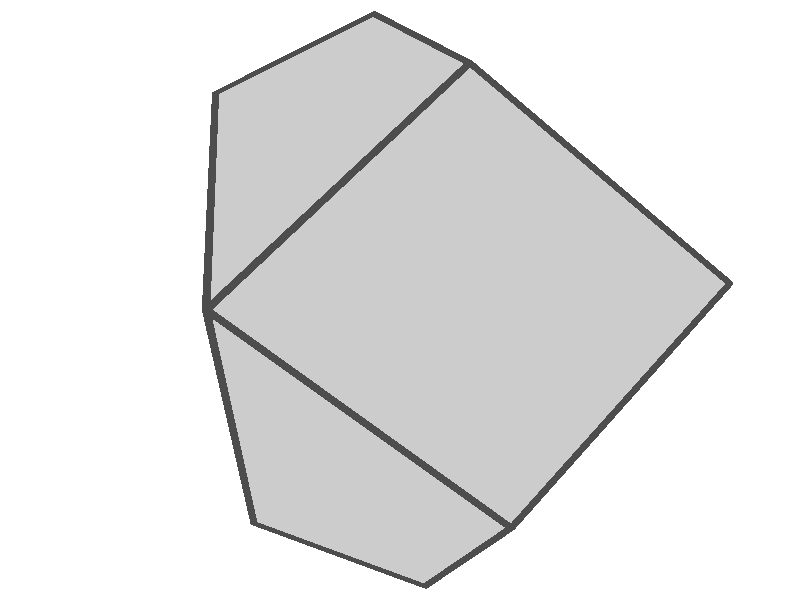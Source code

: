 //Picture   ***  Use flashiness=1 !!! ***
//
//   +w1024 +h1024 +a0.3 +am2
//   +w512 +h512 +a0.3 +am2
//
//Movie   ***  Use flashiness=0.25 !!! ***
//
//   +kc +kff120 +w256 +h256 +a0.3 +am2
//   +kc +kff60 +w256 +h256 +a0.3 +am2
//"Fast" preview
//   +w128 +h128
#declare notwireframe=1;
#declare withreflection=0;
#declare flashiness=0.25; //Still pictures use 1, animated should probably be about 0.25.

#macro This_shape_will_be_drawn()
   //PLATONIC SOLIDS ***********
  //tetrahedron() #declare rotation=seed(1889/*1894*/);
  //hexahedron() #declare rotation=seed(7122);
  //octahedron() #declare rotation=seed(4193);
  //dodecahedron() #declare rotation=seed(4412);
  //icosahedron() #declare rotation=seed(7719);


  //weirdahedron() #declare rotation=seed(7412);


   //ARCHIMEDIAN SOLIDS ***********
  //cuboctahedron() #declare rotation=seed(1941);
  //icosidodecahedron() #declare rotation=seed(2241);

  //truncatedtetrahedron(0) #declare rotation=seed(8717);
    //truncatedhexahedron(0) #declare rotation=seed(1345);
  //truncatedoctahedron() #declare rotation=seed(7235);
  //truncateddodecahedron(0) #declare rotation=seed(9374);
  //truncatedicosahedron() #declare rotation=seed(1666);

  //rhombicuboctahedron() #declare rotation=seed(6124);
  //truncatedcuboctahedron() #declare rotation=seed(1156);
  //rhombicosidodecahedron() #declare rotation=seed(8266);
  //truncatedicosidodecahedron() #declare rotation=seed(1422);

  //snubhexahedron(-1) #declare rotation=seed(7152);
  //snubhexahedron(1) #declare rotation=seed(1477);
  //snubdodecahedron(-1) #declare rotation=seed(5111);
  //snubdodecahedron(1) #declare rotation=seed(8154);


   //CATALAN SOLIDS ***********
  //rhombicdodecahedron() #declare rotation=seed(7154);
  //rhombictriacontahedron() #declare rotation=seed(1237);

  //triakistetrahedron() #declare rotation=seed(7735);
  //triakisoctahedron() #declare rotation=seed(5354);
  //tetrakishexahedron() #declare rotation=seed(1788);
  //triakisicosahedron() #declare rotation=seed(1044);
  //pentakisdodecahedron() #declare rotation=seed(6100);

  //deltoidalicositetrahedron() #declare rotation=seed(5643);
  //disdyakisdodecahedron() #declare rotation=seed(1440);
  //deltoidalhexecontahedron() #declare rotation=seed(1026);
  //disdyakistriacontahedron() #declare rotation=seed(1556);

  //pentagonalicositetrahedron(-1) #declare rotation=seed(7771);
  //pentagonalicositetrahedron(1) #declare rotation=seed(3470);
  //pentagonalhexecontahedron(-1) #declare rotation=seed(1046);
  //pentagonalhexecontahedron(1) #declare rotation=seed(1096);

   //PRISMS, ANTIPRISMS, ETC... ***********
  //rprism(5) #declare rotation=seed(6620);
  //antiprism(5) #declare rotation=seed(6620);
  //bipyramid(5) #declare rotation=seed(6620);
  //trapezohedron(17) #declare rotation=seed(6620);

    // JOHNSON SOLIDS  (AGK)
    //square_pyramid() #declare rotation=seed(84); //  J1
    //pentagonal_pyramid() #declare rotation=seed(11); //  J2
    //triangular_cupola() #declare rotation=seed(11);  //  J3
    //square_cupola() #declare rotation=seed(19);  //  J4
    //pentagonal_cupola() #declare rotation=seed(19);  //  J5
    //pentagonal_rotunda() #declare rotation=seed(4);  //  J6
    //elongated_pyramid(3) #declare rotation=seed(444);// J7
    //elongated_pyramid(4) #declare rotation=seed(444);// J8
    //elongated_pyramid(5) #declare rotation=seed(444);// J9
    //gyroelongated_square_pyramid() #declare rotation=seed(6621); //  J10
    //gyroelongated_pentagonal_pyramid() #declare rotation=seed(6621); //  J11
    //dipyramid(3) #declare rotation=seed(654);// J12
    //dipyramid(5) #declare rotation=seed(654);// J13
    //elongated_dipyramid(3) #declare rotation=seed(654);// J14
    //elongated_dipyramid(4) #declare rotation=seed(654);// J15
    //elongated_dipyramid(5) #declare rotation=seed(654);// J16
    //gyroelongated_square_dipyramid() #declare rotation=seed(6621);   //  J17
    //elongated_triangular_cupola() #declare rotation=seed(112358);    //J18
    //elongated_square_cupola() #declare rotation=seed(333);   //  J19
    //elongated_pentagonal_cupola()  #declare rotation=seed(333);  //J20
    //elongated_pentagonal_rotunda() #declare rotation=seed(4);    //  J21
    //gyroelongated_triangular_cupola() #declare rotation=seed(112358);        //J22
    //gyroelongated_square_cupola() #declare rotation=seed(333);   //  J23
    //gyroelongated_pentagonal_cupola()  #declare rotation=seed(333);  //J24
    //gyroelongated_pentagonal_rotunda() #declare rotation=seed(4);    //  J25
    //gyrobifastigium() #declare rotation=seed(112358);    //  J26
    //triangular_orthobicupola() #declare rotation=seed(112358);   //J27
    //square_orthobicupola() #declare rotation=seed(333);  //  J28
    //square_gyrobicupola() #declare rotation=seed(333);   //  J29
    //pentagonal_orthobicupola() #declare rotation=seed(333);  //J30
    //pentagonal_gyrobicupola() #declare rotation=seed(333);   //J31
    //pentagonal_orthocupolarotunda() #declare rotation=seed(4);   //J32
    //pentagonal_gyrocupolarotunda() #declare rotation=seed(4);    //J33
    //pentagonal_orthobirotunda() #declare rotation=seed(4);   //  J34
    //elongated_triangular_orthobicupola() #declare rotation=seed(112358); //J35
    //elongated_triangular_gyrobicupola() #declare rotation=seed(112358);  //J36
    //elongated_square_gyrobicupola() #declare rotation=seed(333); //  J37
    //elongated_pentagonal_orthobicupola() #declare rotation=seed(333);    //J38
    //elongated_pentagonal_gyrobicupola() #declare rotation=seed(333); //J39
    //icosidodecahedron_mod(40) #declare rotation=seed(4); //J40: elongated_pentagonal_orthocupolarotunda
    //icosidodecahedron_mod(41) #declare rotation=seed(4); //J41: elongated_pentagonal_gyrocupolarotunda
    //elongated_pentagonal_orthobirotunda() #declare rotation=seed(4); //  J42
    //elongated_pentagonal_gyrobirotunda() #declare rotation=seed(4);  //  J43
    //gyroelongated_triangular_bicupola() #declare rotation=seed(112358);  //J44
    //gyroelongated_square_bicupola() #declare rotation=seed(333); //  J45
    //gyroelongated_pentagonal_bicupola() #declare rotation=seed(333); //J46
    //icosidodecahedron_mod(47) #declare rotation=seed(4); //J47: gyroelongated_pentagonal_cupolarotunda
    //gyroelongated_pentagonal_birotunda() #declare rotation=seed(4);  //  J48
    //augmented_triangular_prism() #declare rotation=seed(88);// J49
    //biaugmented_triangular_prism() #declare rotation=seed(88);// J50
    //triaugmented_triangular_prism() #declare rotation=seed(88);// J51
    //augmented_pentagonal_prism() #declare rotation=seed(5555);// J52
    //biaugmented_pentagonal_prism() #declare rotation=seed(5555);// J53
    //augmented_hexagonal_prism() #declare rotation=seed(5555);// J54
    //parabiaugmented_hexagonal_prism() #declare rotation=seed(5555);// J55
    //metabiaugmented_hexagonal_prism() #declare rotation=seed(5555);// J56
    //triaugmented_hexagonal_prism() #declare rotation=seed(5555);// J56
    //augmented_dodecahedron() #declare rotation=seed(4412);   //  J58
    //parabiaugmented_dodecahedron() #declare rotation=seed(4412); //  J59
    ////metabiaugmented_dodecahedron() #declare rotation=seed(4412);   //  J60
    //triaugmented_dodecahedron() #declare rotation=seed(4412);    //  J61
    //metabidiminished_icosahedron() #declare rotation=seed(6621); //  J62
    //tridiminished_icosahedron() #declare rotation=seed(6621);    //  J63
    //augmented_tridiminished_icosahedron() #declare rotation=seed(6621);  //  J64

    //truncatedtetrahedron(1) #declare rotation=seed(13);  // J65 augmented_truncated_tetrahedron.png
    //truncatedhexahedron(1) #declare rotation=seed(1345); // J66 augmented_truncated_cube.png
    //truncatedhexahedron(2) #declare rotation=seed(1345); // J67 biaugmented_truncated_cube.png
    //truncateddodecahedron(1) #declare rotation=seed(19); // J68 augmented_truncated_dodecahedron.png
    //truncateddodecahedron(-2) #declare rotation=seed(19);    // J69 parabiaugmented_truncated_dodecahedron.png
    //truncateddodecahedron(2) #declare rotation=seed(19); // J70 metabiaugmented_truncated_dodecahedron.png
    //truncateddodecahedron(3) #declare rotation=seed(19);   // J71 triaugmented_truncated_dodecahedron.png

    //mogrified_rhombicosidodecahedron("G...") #declare rotation=seed(19); //  J72 gyrate_rhombicosidodecahedron.png
    //mogrified_rhombicosidodecahedron("G..G") #declare rotation=seed(19); //  J73 parabigyrate_rhombicosidodecahedron.png
    //mogrified_rhombicosidodecahedron("GG..") #declare rotation=seed(19); //  J74 metabigyrate_rhombicosidodecahedron.png
    //mogrified_rhombicosidodecahedron("GGG.") #declare rotation=seed(19); //  J75 trigyrate_rhombicosidodecahedron.png
    //mogrified_rhombicosidodecahedron("D...") #declare rotation=seed(19); //  J76 diminished_rhombicosidodecahedron.png   
    //mogrified_rhombicosidodecahedron("D..G") #declare rotation=seed(19); //  J77 paragyrate_diminished_rhombicosidodecahedron.png
    //mogrified_rhombicosidodecahedron("DG..") #declare rotation=seed(19); //  J78 metagyrate_diminished_rhombicosidodecahedron.png
    //mogrified_rhombicosidodecahedron("GDG.") #declare rotation=seed(19); //  J79 bigyrate_diminished_rhombicosidodecahedron.png
    //mogrified_rhombicosidodecahedron("D..D") #declare rotation=seed(19); //  J80 parabidiminished_rhombicosidodecahedron.png
    //mogrified_rhombicosidodecahedron("DD..") #declare rotation=seed(19); //  J81 metabidiminished_rhombicosidodecahedron.png
    //mogrified_rhombicosidodecahedron("GDD.") #declare rotation=seed(19); //  J82 gyrate_bidiminished_rhombicosidodecahedron.png
    //mogrified_rhombicosidodecahedron("DDD.") #declare rotation=seed(19); //  J83 tridiminished_rhombicosidodecahedron.png
                //gyrate_rhombicosidodecahedron() #declare rotation=seed(19);  //  J72
                //trigyrate_rhombicosidodecahedron() #declare rotation=seed(19);   //J75
                //diminished_rhombicosidodecahedron() #declare rotation=seed(19);  //  J76
                //parabidiminished_rhombicosidodecahedron() #declare rotation=seed(19);    //J80
                //metabidiminished_rhombicosidodecahedron() #declare rotation=seed(19);    //J81
                //tridiminished_rhombicosidodecahedron() #declare rotation=seed(19);   //  J83
    //snub_disphenoid() #declare rotation=seed(142);   //  J84
    //snub_square_antiprism() #declare rotation=seed(418); //  J85
    //sphenocorona() #declare rotation=seed(11);   //  J86
    //augmented_sphenocorona() #declare rotation=seed(11); //  J87
    //sphenomegacorona() #declare rotation=seed(11);   //  J88
    //hebesphenomegacorona() #declare rotation=seed(11);   //  J89
    //disphenocingulum()  #declare rotation=seed(11);  //  J90
    //bilunabirotunda()  #declare rotation=seed(10); // J91
    //triangular_hebesphenorotunda()  #declare rotation=seed(855); // J92
    
    //triakistruncatedtetrahedron() #declare rotation=seed(190);
    herschel_enneahedron() #declare rotation=seed(0);
#end


#declare tau=(1+sqrt(5))/2;
#declare sq2=sqrt(2);
#declare sq297=sqrt(297);
#declare xi=(pow(sq297+17,1/3)-pow(sq297-17,1/3)-1)/3;
#declare sqweird=sqrt(tau-5/27);
#declare ouch=pow((tau+sqweird)/2,1/3)+pow((tau-sqweird)/2,1/3);
#declare alfa=ouch-1/ouch;
#declare veta=(ouch+tau+1/ouch)*tau;

#macro tetrahedron()
  addpointsevensgn(<1,1,1>)
  autoface()
#end

#macro hexahedron()
  addpointssgn(<1,1,1>,<1,1,1>)
  autoface()
#end

#macro octahedron()
  addevenpermssgn(<1,0,0>,<1,0,0>)
  autoface()
#end

#macro dodecahedron()
  addpointssgn(<1,1,1>,<1,1,1>)
  addevenpermssgn(<0,1/tau,tau>,<0,1,1>)
  autoface()
#end

#macro icosahedron()
  addevenpermssgn(<0,1,tau>,<0,1,1>)
  autoface()
#end


#macro weirdahedron()
  addpermssgn(<1,2,3>,<1,1,1>)
  autoface()
#end


#macro cuboctahedron()
  addevenpermssgn(<0,1,1>,<0,1,1>)
  autoface()
#end

#macro icosidodecahedron()
  addevenpermssgn(<0,0,2*tau>,<0,0,1>)
  addevenpermssgn(<1,tau,1+tau>,<1,1,1>)
  autoface()
#end


#macro truncatedtetrahedron(augmentation)
  addevenpermsevensgn(<1,1,3>)
  #if (augmentation)
// augment(6,points[3],points[0],points[1])
    augment(6,points[0],points[1],points[4])
  #end
  autoface()
#end

#macro truncatedhexahedron(augmentation)
  addevenpermssgn(<sq2-1,1,1>,<1,1,1>)
  #switch (augmentation)
    #case(2) augment(8,points[7],points[23],points[22])
    #case(1) augment(8,points[16],points[0],points[1])
  #end
  autoface()
#end

#macro truncatedoctahedron()
  addpermssgn(<0,1,2>,<0,1,1>)
  autoface()
#end

#macro truncateddodecahedron(augmentation)
    addevenpermssgn(<0,1/tau,2+tau>,<0,1,1>)
    addevenpermssgn(<1/tau,tau,2*tau>,<1,1,1>)
    addevenpermssgn(<tau,2,1+tau>,<1,1,1>)
    #if (augmentation)
        augment(10,points[50],points[58],points[34])   // towards (tau,-1,0) -- common to all
        #switch (augmentation)
            #case(3) augment(10,points[54],points[38],points[14])  // towards (-1,0,tau) -- on tri
            #case(2) augment(10,points[40],points[48],points[24])  // towards (0,phi,-1) -- on metadi and tri
            #break
            #case(-2) augment(10,points[32],points[10],points[9])  // towards (-tau,1,0) -- on paradi
        #end
    #end
    autoface()
#end

#macro truncatedicosahedron()
  addevenpermssgn(<0,1,3*tau>,<0,1,1>)
  addevenpermssgn(<2,1+2*tau,tau>,<1,1,1>)
  addevenpermssgn(<1,2+tau,2*tau>,<1,1,1>)
  autoface()
#end


#macro rhombicuboctahedron()
  addevenpermssgn(<1+sq2,1,1>,<1,1,1>)
  autoface()
#end

#macro truncatedcuboctahedron()
  addpermssgn(<1,1+sq2,1+sq2*2>,<1,1,1>)
  autoface()
#end

#macro rhombicosidodecahedron()
  addevenpermssgn(<1,1,1+2*tau>,<1,1,1>)
  addevenpermssgn(<tau,2*tau,1+tau>,<1,1,1>)
  addevenpermssgn(<2+tau,0,1+tau>,<1,0,1>)
  autoface()
#end

#macro truncatedicosidodecahedron()
  addevenpermssgn(<1/tau,1/tau,3+tau>,<1,1,1>)
  addevenpermssgn(<2/tau,tau,1+2*tau>,<1,1,1>)
  addevenpermssgn(<1/tau,1+tau,3*tau-1>,<1,1,1>)
  addevenpermssgn(<2*tau-1,2,2+tau>,<1,1,1>)
  addevenpermssgn(<tau,3,2*tau>,<1,1,1>)
  autoface()
#end


#macro snubhexahedron(s)
  addpermsaltsgn(<1,1/xi,xi>*s)
  autoface()
#end

#macro snubdodecahedron(s)
  addevenpermsevensgn(<2*alfa,2,2*veta>*s)
  addevenpermsevensgn(<alfa+veta/tau+tau,-alfa*tau+veta+1/tau,alfa/tau+veta*tau-1>*s)
  addevenpermsevensgn(<-alfa/tau+veta*tau+1,-alfa+veta/tau-tau,alfa*tau+veta-1/tau>*s)
  addevenpermsevensgn(<-alfa/tau+veta*tau-1,alfa-veta/tau-tau,alfa*tau+veta+1/tau>*s)
  addevenpermsevensgn(<alfa+veta/tau-tau,alfa*tau-veta+1/tau,alfa/tau+veta*tau+1>*s)
  autoface()
#end

#macro rhombicdodecahedron()
  cuboctahedron() dual()
#end

#macro rhombictriacontahedron()
  icosidodecahedron() dual()
#end

#macro triakistetrahedron()
  truncatedtetrahedron(0) dual()
#end

#macro triakisoctahedron()
  truncatedhexahedron(0) dual()
#end

#macro tetrakishexahedron()
  truncatedoctahedron() dual()
#end

#macro triakisicosahedron()
  truncateddodecahedron(0) dual()
#end

#macro pentakisdodecahedron()
  truncatedicosahedron() dual()
#end

#macro deltoidalicositetrahedron()
  rhombicuboctahedron() dual()
#end

#macro disdyakisdodecahedron()
  truncatedcuboctahedron() dual()
#end

#macro deltoidalhexecontahedron()
  rhombicosidodecahedron() dual()
#end

#macro disdyakistriacontahedron()
  truncatedicosidodecahedron() dual()
#end

#macro pentagonalicositetrahedron(s)
  snubhexahedron(s) dual()
#end

#macro pentagonalhexecontahedron(s)
  snubdodecahedron(s) dual()
#end

#macro addplane(a,b,c)
  #local n=vnormalize(vcross(points[b]-points[a],points[c]-points[a]));
  #local d=vdot(n,points[a]);
  addface(n,d)
#end

#macro triakistruncatedtetrahedron()           
  addpoint(<2.6666667461, 0.33333334327, 1.1785112619>)           
  addpoint(<3, 0.66666668653, 0.70710676908>)
  addpoint(<3.6666667461, 0, 1.6499158144>) 
  addpoint(<3, 0, 1.6499158144>)
  addpoint(<3.6666667461, 0.66666668653, 0.70710676908>) 
  addpoint(<4, 0.33333334327, 1.1785112619>)
  addpoint(<2.6666667461, 1, 1.1785112619>) 
  addpoint(<3, 1.3333333731, 1.6499158144>)
  addpoint(<3.3333332539, 1, 2.1213202477>) 
  addpoint(<3.3333332539, 0.33333334327, 2.1213202477>)
  addpoint(<4, 1, 1.1785112619>) 
  addpoint(<3.6666667461, 1.3333333731, 1.6499158144>)
  addpoint(<2.6666667461, 0.66666668653, 0.94280904531>) 
  addpoint(<3.3333332539, 0, 1.8856180906>) 
  addpoint(<4, 0.66666668653, 0.94280904531>) 
  addpoint(<3.3333332539, 1.3333333731, 1.8856180906>)
  autobalance() 
  addplane(1,4,5)
  addplane(4,1,6)
  addplane(9,8,7)
  addplane(8,9,2)
  addplane(12,0,6)
  addplane(12,6,1)
  addplane(12,1,0)
  addplane(14,10,5)
  addplane(14,5,4)
  addplane(14,4,10)
  addplane(13,2,9)
  addplane(13,9,3)
  addplane(13,3,2)
  addplane(15,8,11)
  addplane(15,11,7)
  addplane(15,7,8)
#end

#macro herschel_enneahedron()
  // http://aperiodical.com/2013/10/an-enneahedron-for-herschel/
  #local th=sqrt(3)/2;
  #local h1=1/2;
  #local h2=h1*4/3;
  addpoint(<0.5,0,-h1>)
  addpoint(<0,0,0>)
  addpoint(<0.5,0,h1>)
  addpoint(<1,0,0>)
  addpoint(<0.5,th/3,-h2>)
  addpoint(<0.25,th/2,-h1>)
  addpoint(<0.25,th/2,h1>)
  addpoint(<0.5,th/3,h2>)
  addpoint(<0.75,th/2,h1>)
  addpoint(<0.75,th/2,-h1>)
  addpoint(<0.5,th,0>)
  autobalance()
  addplane(0,1,2)
  addplane(5,10,6)
  addplane(9,3,8)
  addplane(1,6,7)
  addplane(10,8,7)
  addplane(3,2,7)
  addplane(4,5,1)
  addplane(4,9,10)
  addplane(4,0,3)
#end

//>>>>>>>>>>>>>>>>> changed AGK  [20041101]
#macro polygon_vtx(n)
    #local i=0;
    #while (i<n-.5)
        addpoint(<cos(i*2*pi/n),sin(i*2*pi/n),0>)
        #local i=i+1;
    #end
#end
#macro rprism_vtx(n)
  #local a=sqrt((1-cos(2*pi/n))/2);
  #local b=0; #while(b<n-.5)
    addpointssgn(<sin(2*pi*b/n),cos(2*pi*b/n),a>,<0,0,1>)
  #local b=b+1; #end
#end
#macro antiprism_vtx(n)
  #local a=sqrt((cos(pi/n)-cos(2*pi/n))/2);
  #local b=0; #while(b<2*n-.5)
    addpoint(<sin(pi*b/n),cos(pi*b/n),a>)
  #local a=-a; #local b=b+1; #end
#end
#macro rprism(n)
  rprism_vtx(n) autoface()
#end
#macro antiprism(n)
  antiprism_vtx(n)
  autoface()
#end
//<<<<<<<<<<<<<<<<< changed AGK  [20041101]

#macro bipyramid(n)
  rprism(n) dual()
#end

#macro trapezohedron(n)
  antiprism(n) dual()
#end

//>>>>>>>>>>>>>>>>> added AGK  [20041101]
#macro augment(n,va,vb,vc) // on an n-face with 3 adjacent vtxs, add a pyramid or a cupola
    #local veci=va-vb; #local vecj=vc-vb;  #local veck=vlength(vc-vb)*vnormalize(vcross(vc-vb,va-vb));
    #switch(n)
    #case (3) addpoint( (va+vb+vc)/3 + sqrt(2/3)*veck ) #break
    #case (4) addpoint( (va+vc)/2 + sqrt(1/2)*veck ) #break
    #case (5) addpoint( vb+(2+tau)/5*(veci+vecj) + sqrt((3-tau)/5)*veck ) #break
    #case (6)
        addpoint( vb+1/3*veci + 2/3*vecj + sqrt(2/3)*veck )
        addpoint( vb+4/3*veci + 2/3*vecj + sqrt(2/3)*veck )
        addpoint( vb+4/3*veci + 5/3*vecj + sqrt(2/3)*veck )
        #break
    #case (8)
        addpoint( vb + sqrt(1/2)*veci + vecj + sqrt(1/2)*veck )
        addpoint( vb + (1+sqrt(1/2))*veci + vecj + sqrt(1/2)*veck )
        addpoint( vb + (1+sqrt(1/2))*veci + (1+sq2)*vecj + sqrt(1/2)*veck )
        addpoint( vb + (2+sqrt(1/2))*veci + (1+sq2)*vecj + sqrt(1/2)*veck )
        #break
    #case (10)
        addpoint( vb+(0.2+0.6*tau)*veci + (0.8+0.4*tau)*vecj + sqrt((3-tau)/5)*veck )
        addpoint( vb+(1.2+0.6*tau)*veci + (0.8+0.4*tau)*vecj + sqrt((3-tau)/5)*veck )
        addpoint( vb+(1.2+1.6*tau)*veci + (0.8+1.4*tau)*vecj + sqrt((3-tau)/5)*veck )
        addpoint( vb+(1.2+1.6*tau)*veci + (1.8+1.4*tau)*vecj + sqrt((3-tau)/5)*veck )
        addpoint( vb+(1.2+0.6*tau)*veci + (0.8+1.4*tau)*vecj + sqrt((3-tau)/5)*veck )
        #break
    #end
#end
#macro rotateabout(raxis,rangle,va)    // raxis must be a unit vector
    (vdot(raxis,va)*raxis
        + cos(rangle)*(va-vdot(raxis,va)*raxis)
        + sin(rangle)*(vcross(raxis,va)))
#end
#macro rotate_vtxs(raxis,rangle,thresh) // all points in the halfspace v.raxis <= tresh
    #local i=0;
    #while (i<npoints-.5)
        #if (vdot(points[i],raxis) < thresh+0.01)
            #declare points[i]=rotateabout(raxis,pi*rangle/180,points[i]);
        #end   // if
    #local i=i+1;
    #end   //while
#end
#macro drop_vtx(n)
    #declare npoints=npoints-1;
    #if(n<npoints)
        #declare points[n]=points[npoints];
    #end
#end
#macro drop_halfspace(normalvector,thresh) // all points in the halfspace v.raxis < tresh
    #local i=0;
    #while (i<npoints-.5)
        #if (vdot(points[i],normalvector)<thresh-0.01)
            #debug concat("Drop vtx ",str(i,0,0)," of ",str(npoints,0,0)," <",str(points[i].x,0,3),",",str(points[i].y,0,3),",",str(points[i].z,0,3),"> (",str(vdot(points[i],normalvector),0,7),")\n")
            drop_vtx(i)
        #else
            #debug concat("Keep vtx ",str(i,0,0)," of ",str(npoints,0,0)," <",str(points[i].x,0,3),",",str(points[i].y,0,3),",",str(points[i].z,0,3),"> (",str(vdot(points[i],normalvector),0,7),")\n")
            #local i=i+1;
        #end
    #end
#end
#macro autobalance()   // moves the centre of gravity (cog) of the vertices to the origin
    #local cog=<0,0,0>;
    #local i=0;
    #while (i<npoints-.5)
        #local cog=cog+points[i];
        #local i=i+1;
    #end
    #local cog=cog/npoints;
    #local i=0;
    #while (i<npoints-.5)
        #declare points[i]=points[i] - cog;
        #local i=i+1;
    #end
#end


#macro showvtxs()
    #local i=0;
    #while (i<npoints-.5)
        #debug concat("Vtx ",str(i,0,0)," of ",str(npoints,0,0),"= <",str(points[i].x,0,7),",",str(points[i].y,0,7),",",str(points[i].z,0,7),">\n")
        #local i=i+1;
    #end
#end

#macro drawit()
    #local i=0;
    #while (i<npoints)
        sphere { points[i], .05 dorot()
            pigment { colour <.3,.3,.3> }
            finish { ambient 0 diffuse 1 phong 1 } }
        #local j=0;
        #while (j<npoints)
            #ifdef(edgelen[i][j])
                #local dist=vlength(points[i]-points[j]);
                cylinder { points[i],points[j], .02    dorot()
                    pigment {
                        #switch (dist-edgelen[i][j])
                        #range (-999,-0.1) colour <1,0,0>  #break
                        #range (0.1,999)   colour <0,0,1>  #break
                        #else
                        colour <.3,.3,.3>
                        #end
                    #debug concat("Edge ",str(i,0,0)," & ",str(j,0,0)," has length ",str(dist,5,5)," want length ",str(edgelen[i][j],5,5),"\n")
                        }
                    finish { ambient 0 diffuse 1 phong 1 } }
            #end
            #local j=j+1;
        #end
        #local i=i+1;
    #end
#end

//--------------- macros to find "sporadic" Johnson solids via iterative optimisation kludge
#declare el=1;
#declare edgelen=array[120][120];
#declare forces=array[120];
#macro addedge(a,b,len)
    #declare edgelen[a][b]=len;
    #declare edgelen[b][a]=len;
#end
#macro make_triangle(a,b,c)
    addedge(a,b,el)    addedge(a,c,el) addedge(b,c,el)
#end
#macro make_square(a,b,c,d)
    addedge(a,b,el) addedge(b,c,el) addedge(c,d,el) addedge(d,a,el) addedge(a,c,sq2*el) addedge(b,d,sq2*el)
#end
#macro make_lune(a,b,c,d,e,f)  // a and d are points of lune
    make_triangle(a,b,f) make_square(b,c,e,f) make_triangle(c,d,e)
#end
#macro optimise(gen_threshold,force_threshold)
    #local gen=0;  #local maxforce=force_threshold+1; 
    #while ((gen<gen_threshold) & (maxforce>force_threshold))
        #debug concat("Gen ",str(gen,0,0)," ")
//     showvtxs()
        #local maxforce=-999;
        #local i=0;
        #while (i<npoints)
            #declare forces[i]=<0,0,0>;
            #local j=0;
            #while (j<npoints)
                #ifdef(edgelen[i][j])
                    #local dist=vlength(points[i]-points[j]);
                    #declare forces[i] = forces[i]+ (dist-edgelen[i][j])*(points[j]-points[i]);
//                 #debug concat("Edge ",str(i,0,0)," & ",str(j,0,0)," has length ",str(dist,5,5)," want length ",str(edgelen[i][j],5,5),"\n")
                #end
                #local j=j+1;
            #end
            #if (maxforce<vlength(forces[i])) #local maxforce=vlength(forces[i]); #end
            #local i=i+1;
        #end
        #debug concat("maxforce=",str(maxforce,9,9),"\n")
        #local i=0;
        #while (i<npoints)
            #declare points[i]=points[i]+.1*forces[i];
            #local i=i+1;
        #end
        #local gen=gen+1;
    #end
#end


// Johnson solids
// J1 = square_pyramid (octahedron with vtx dropped)
#macro square_pyramid()
  addevenpermssgn(<1,0,0>,<1,0,0>) drop_vtx(99)
  autobalance()  autoface()
#end
// J2 = pentagonal_pyramid (six vtxs of an icosahedron)
#macro pentagonal_pyramid()
    addevenpermssgn(<0,1,tau>,<0,1,1>) drop_halfspace(points[0],0)
    autobalance()  autoface()
#end
// ----------------- cuboctahedron modifications J - 3, 18, 22, 27, 35, 36, 44
// J3 = triangular_cupola (9 vtxs of a cuboctahedron)
#macro triangular_cupola()
    polygon_vtx(6)
    augment(6,points[0],points[1],points[2])
    autobalance()  autoface()
#end
#macro triangular_gyrobicupola()   //actually a cuboctahedron
    polygon_vtx(6)
    augment(6,points[0],points[1],points[2])
    augment(6,points[2],points[1],points[0])
    autobalance()  autoface()
#end
#macro elongated_triangular_cupola()   //J18
    rprism_vtx(6)
    augment(6,points[1],points[3],points[5])
    autobalance()  autoface()
#end
#macro gyroelongated_triangular_cupola()   //J22
    antiprism_vtx(6)
    augment(6,points[1],points[3],points[5])
    autobalance()  autoface()
#end
#macro triangular_orthobicupola()  //J27
    polygon_vtx(6)
    augment(6,points[0],points[1],points[2])
    augment(6,points[3],points[2],points[1])
    autobalance()  autoface()
#end
#macro elongated_triangular_orthobicupola()    //J35
    rprism_vtx(6)
    augment(6,points[1],points[3],points[5])
    augment(6,points[6],points[4],points[2])
    autobalance()  autoface()
#end
#macro elongated_triangular_gyrobicupola() //J36
    rprism_vtx(6)
    augment(6,points[1],points[3],points[5])
    augment(6,points[4],points[2],points[0])
    autobalance()  autoface()
#end
#macro gyroelongated_triangular_bicupola() //J44
    antiprism_vtx(6)
    augment(6,points[1],points[3],points[5])
    augment(6,points[4],points[2],points[0])
    autobalance()  autoface()
#end

// two triangular prisms
#macro gyrobifastigium() // J26
    addpointssgn(<1,1,0>,<1,1,0>)
    addpointssgn(<1,0,sqrt(3)>,<1,0,0>)
    addpointssgn(<0,1,-sqrt(3)>,<0,1,0>)
    autobalance()  autoface()
#end   
//---------------- miscellaneous cut and pasting
#macro elongated_pyramid(n)    // J7-9 (for n=3,4,5)
    rprism_vtx(n)
    augment(n,points[4],points[2],points[0])
    autobalance()  autoface()
#end

#macro dipyramid(n)    // J12 (n=3) and J13 (n=5)
    polygon_vtx(n)
    augment(n,points[0],points[1],points[2])
    augment(n,points[2],points[1],points[0])
    autobalance()  autoface()
#end
#macro elongated_dipyramid(n)  // J14-16 (for n=3,4,5)
    rprism_vtx(n)
    augment(n,points[4],points[2],points[0])
    augment(n,points[1],points[3],points[5])
    autobalance()  autoface()
#end
#macro elongated_triangular_dipyramid() elongated_dipyramid(3) #end    // J7
#macro elongated_square_dipyramid() elongated_dipyramid(3) #end    // J8
#macro elongated_pentagonal_dipyramid() elongated_dipyramid(3) #end    // J9

// ----------------- rhombicuboctahedron modifications J - 4, 19, 23, 28, 29, 37, 45
#macro rhombicuboctahedron_mod(j_number)
    addevenpermssgn(<1+sq2,1,1>,<1,1,1>)
    #local raxis=x;
    #local edgelen=2;
    #local oct_radius=sqrt(2*sq2+4);
    // drop hemisphere for 6, 21, 25 (have single rotunda)
    #if(j_number=4)    drop_halfspace(raxis,1) #end
    #if(j_number<=23)  drop_halfspace(raxis,-1)    #end
    // stretch and twist
    #local stretch=0;  #local twist=0;
    #switch(j_number)
        #case(29)
            #local twist=45;
        #case(28)
            #local stretch=-edgelen;
            #break
        #case(37)
            #local twist=45;
            #break
        #case(23) #case(45)
            #local twist=22.5;
            #local stretch=oct_radius*2*sqrt((cos(pi/8)-cos(2*pi/8))/2)-edgelen; // borrowed from antiprism_vtx
    #end   //switch
    #if (stretch!=0)       // lower northern hemisphere
        #local i=0;
        #while (i<npoints-.5)
            #if ((stretch = -2) & ( vdot(points[i],raxis)=1))
                drop_vtx(i)
            #else
                #if (vdot(points[i],raxis)>0)
                    #declare points[i]=points[i] + stretch*raxis;
                #end   // if
                #local i=i+1;
            #end //if
        #end   //while
    #end   //if
    #if (twist!=0)     // rotate southern hemisphere (incl equator)
        rotate_vtxs(raxis,twist,-1)
    #end
    autobalance()
#end
// Now the named macros of these modified rhombicuboctahedron
#macro square_cupola()                 rhombicuboctahedron_mod(4)  autoface() #end //  J4
#macro elongated_square_cupola()       rhombicuboctahedron_mod(19) autoface() #end //  J19
#macro gyroelongated_square_cupola()   rhombicuboctahedron_mod(23) autoface() #end //  J23
#macro square_orthobicupola()          rhombicuboctahedron_mod(28) autoface() #end //  J28
#macro square_gyrobicupola()           rhombicuboctahedron_mod(29) autoface() #end //  J29
#macro elongated_square_gyrobicupola() rhombicuboctahedron_mod(37) autoface() #end //  J37
#macro gyroelongated_square_bicupola() rhombicuboctahedron_mod(45) autoface() #end //  J45

#macro elongated_square_cupola_alt()   //  J19
    rprism_vtx(8)
    augment(8,points[4],points[2],points[0])
    autoface() #end

// J10.    (cap a square antiprism)
#macro gyroelongated_square_pyramid()
  antiprism_vtx(4)
  #local  va=points[1];
  addpoint(<0,0,-(abs(va.z)+1)>)
  autoface()
#end
// J17.    (bicap a square antiprism)
#macro gyroelongated_square_dipyramid()
  antiprism_vtx(4)
  #local  va=points[1];
  addpoint(<0,0,abs(va.z)+1>)
  addpoint(<0,0,-(abs(va.z)+1)>)
  autoface()
#end

// ----------------- icosahedron modifications
// J11.    (drop a vertex from an icosahedron)
#macro gyroelongated_pentagonal_pyramid()
  addevenpermssgn(<0,1,tau>,<0,1,1>)
  drop_vtx(99)
  autoface()
#end
// J62.    (drop 2 vertices from an icosahedron)
#macro metabidiminished_icosahedron()
  addevenpermssgn(<0,1,tau>,<0,1,1>)
  drop_vtx(99)
  drop_vtx(6)
  autoface()
#end
// J63.    (drop 3 vertices from an icosahedron)
#macro tridiminished_icosahedron()
  addevenpermssgn(<0,1,tau>,<0,1,1>)
  drop_vtx(99)
  drop_vtx(6)
  drop_vtx(0)  // 5 OK too
  autoface()
#end
// J64.    (drop 3 vertices from an icosahedron, add a tetrahedron)
#macro augmented_tridiminished_icosahedron()
  addevenpermssgn(<0,1,tau>,<0,1,1>)
  drop_vtx(99)
  drop_vtx(6)
  drop_vtx(0)
  augment(3,points[1],points[7],points[8])
  autoface()
#end

// -------------------- dodecahedron modifications: J58-61
#macro augmented_dodecahedron() //J58
  addpointssgn(<1,1,1>,<1,1,1>)
  addevenpermssgn(<0,1/tau,tau>,<0,1,1>)
  augment(5,points[4],points[13],points[12])
  showvtxs()
  autobalance() autoface()
#end
#macro parabiaugmented_dodecahedron() //J59
  addpointssgn(<1,1,1>,<1,1,1>)
  addevenpermssgn(<0,1/tau,tau>,<0,1,1>)
  augment(5,points[4],points[13],points[12])
  #local a=points[npoints-1];
  addpoint(-a)
  showvtxs()
  autobalance() autoface()
#end
#macro metabiaugmented_dodecahedron() //J60
  addpointssgn(<1,1,1>,<1,1,1>)
  addevenpermssgn(<0,1/tau,tau>,<0,1,1>)
  augment(5,points[4],points[13],points[12])
  #local a=points[npoints-1];
  addpoint(<a.y,a.z,a.x>)
  showvtxs()
  autobalance() autoface()
#end
#macro triaugmented_dodecahedron() //J61
  addpointssgn(<1,1,1>,<1,1,1>)
  addevenpermssgn(<0,1/tau,tau>,<0,1,1>)
  augment(5,points[4],points[13],points[12])
  #local a=points[npoints-1]; drop_vtx(999)
  addevenperms(a)
  showvtxs()
  autobalance() autoface()
#end

// ----------------- icosidodecahedron modifications
// Modified icosidodecahedron, for J- 6, 21, 25, 34, 42, 43, 48; J32,33,40,41,47
#macro icosidodecahedron_mod(j_number)
    addevenpermssgn(<0,0,2*tau>,<0,0,1>)
    addevenpermssgn(<1,tau,1+tau>,<1,1,1>)
    #local raxis=vnormalize(<tau,1,0>);
    #local edgelen=vlength(<0,0,2*tau>-<1,tau,1+tau>);
    #local id_radius=2*tau;
    // drop hemisphere for 6, 21, 25 (have single rotunda)
    #if((j_number<=33) | (j_number=40) | (j_number=41) | (j_number=47))
        drop_halfspace(raxis,0)
        #if (j_number>=32) // form a cupolarotunda
            augment(10,points[0],points[7],points[15])
        #end
    #end
    // stretch and twist
    #local stretch=0;  #local twist=0;
    #switch(j_number)
        #case(42) #case(40)
            #local stretch=edgelen;
        #case(34) #case(33)
            #local twist=36;
            #break
        #case(21) #case(43) #case(41)
            #local stretch=edgelen;
            #break
        #case(25) #case(48) #case(47)
            #local twist=18;
            #local stretch=id_radius*2*sqrt((cos(pi/10)-cos(2*pi/10))/2); // borrowed from antiprism_vtx
    #end   //switch
    #if (stretch>0)        // raise northern hemisphere, duplicate equator
        #local i=0;    #local np=npoints;
        #while (i<np-.5)
            #switch (vdot(points[i],raxis))
            #range(-0.01,0.01)
//             #debug concat("Dupl. vtx ",str(i,0,0)," of ",str(npoints,0,0)," <",str(points[i].x,0,3),",",str(points[i].y,0,3),",",str(points[i].z,0,3),">\n")
                addpoint(points[i] + stretch*raxis)
            #break
            #range(0.01,999)
//             #debug concat("Raise vtx ",str(i,0,0)," of ",str(npoints,0,0)," <",str(points[i].x,0,3),",",str(points[i].y,0,3),",",str(points[i].z,0,3),">\n")
                #declare points[i]=points[i] + stretch*raxis;
            #break
            #end   // switch
        #local i=i+1;
        #end   //while
    #end   //if
    #if (twist!=0)     // rotate southern hemisphere (incl equator)
        rotate_vtxs(raxis,twist,0)
    #end
    showvtxs()
    autobalance() autoface()
#end

#macro pentagonal_rotunda() icosidodecahedron_mod(6)    #end // J6. Half an icosidodecahedron
#macro elongated_pentagonal_rotunda() icosidodecahedron_mod(21)    #end // J21. Half an icosidodecahedron on a prism
#macro gyroelongated_pentagonal_rotunda() icosidodecahedron_mod(25)    #end // J25. Half an icosidodecahedron on an antiprism
#macro pentagonal_orthobirotunda() icosidodecahedron_mod(34)  #end // J34. Twisted icosidodecahedron
#macro elongated_pentagonal_gyrobirotunda() icosidodecahedron_mod(43)  #end // J43. Elongated icosidodecahedron
#macro elongated_pentagonal_orthobirotunda() icosidodecahedron_mod(42)  #end // J42. Elongated twisted icosidodecahedron
#macro gyroelongated_pentagonal_birotunda() icosidodecahedron_mod(48)  #end // J48. Elongated semitwisted icosidodecahedron

#macro pentagonal_orthocupolarotunda()  icosidodecahedron_mod(32)  #end    //J32
#macro pentagonal_gyrocupolarotunda()  icosidodecahedron_mod(33)  #end //J32

//---------------------- pentagonal cupolae, bicupolae
#macro elongated_pentagonal_cupola()   //J20
    rprism_vtx(10)
    augment(10,points[4],points[2],points[0])
    autobalance()  autoface()
#end
#macro gyroelongated_pentagonal_cupola()   //J24
    antiprism_vtx(10)
    augment(10,points[4],points[2],points[0])
    autobalance()  autoface()
#end

#macro pentagonal_orthobicupola()  //J30
    polygon_vtx(10)
    augment(10,points[0],points[1],points[2])
    augment(10,points[3],points[2],points[1])
    autobalance()  autoface()
#end

#macro pentagonal_gyrobicupola()   //J31
    polygon_vtx(10)
    augment(10,points[0],points[1],points[2])
    augment(10,points[2],points[1],points[0])
    autobalance()  autoface()
#end

#macro elongated_pentagonal_orthobicupola()    //J38
    rprism_vtx(10)
    augment(10,points[4],points[2],points[0])
    augment(10,points[3],points[5],points[7])
    autobalance()  autoface()
#end

#macro elongated_pentagonal_gyrobicupola() //J39
    rprism_vtx(10)
    augment(10,points[4],points[2],points[0])
    augment(10,points[1],points[3],points[5])
    showvtxs()
    autobalance()  autoface()
#end
#macro gyroelongated_pentagonal_bicupola() //J46
    antiprism_vtx(10)
    augment(10,points[4],points[2],points[0])
    augment(10,points[1],points[3],points[5])
    autobalance()  autoface()
#end

// -------------------- side-capped prisms : J49-57
#macro augmented_prisms(n,facelist)    // n=prism base, facelist=string with faces to cap
    rprism_vtx(n)
    #local i=1;
    #while(i<=strlen(facelist))
        #local facenum=mod(val(substr(facelist,i,1)),n);   // convert ith char given to a number 0..(n-1)
        augment(4,points[2*facenum+1],points[2*facenum],points[mod(2*facenum+2,2*n)])
//     #debug concat("Augment face ",str(facenum,0,0)," of ",str(n,0,0), " <",str(points[npoints-1].x,0,3),",",str(points[npoints-1].y,0,3),",",str(points[npoints-1].z,0,3),"> \n")
        #local i=i+1;
    #end
    autobalance()  autoface()
#end
#macro augmented_triangular_prism() augmented_prisms(3,"0") #end   // J49
#macro biaugmented_triangular_prism() augmented_prisms(3,"01") #end    // J50
#macro triaugmented_triangular_prism() augmented_prisms(3,"012") #end  // J51
#macro augmented_pentagonal_prism()    augmented_prisms(5,"0") #end    // J52
#macro biaugmented_pentagonal_prism() augmented_prisms(5,"02") #end    // J53
#macro augmented_hexagonal_prism() augmented_prisms(6,"0") #end    // J54
#macro parabiaugmented_hexagonal_prism()   augmented_prisms(6,"03")    #end    // J55
#macro metabiaugmented_hexagonal_prism()   augmented_prisms(6,"02")    #end    // J56
#macro triaugmented_hexagonal_prism()  augmented_prisms(6,"024")   #end    // J57

// ----------------- rhombicosidodecahedron modifications 
#macro pentagonal_cupola() //J5
  addevenpermssgn(<1,1,1+2*tau>,<1,1,1>)
  addevenpermssgn(<tau,2*tau,1+tau>,<1,1,1>)
  addevenpermssgn(<2+tau,0,1+tau>,<1,0,1>)
  #local raxis=vnormalize(<tau,-1,0>);
  drop_halfspace(raxis,3.077)
  autobalance()  autoface()
#end
#macro mogrified_rhombicosidodecahedron(mods)  //J72-J83
    // mods is a 4-character string of D (drop), G (gyrate) and other (leave alone)
    addevenpermssgn(<1,1,1+2*tau>,<1,1,1>)
    addevenpermssgn(<tau,2*tau,1+tau>,<1,1,1>)
    addevenpermssgn(<2+tau,0,1+tau>,<1,0,1>)
    #local raxis=array[5];
    #local raxis[1]=vnormalize(<tau,-1,0>);
    #local raxis[2]=vnormalize(<-1,0,tau>);
    #local raxis[3]=vnormalize(<-1,0,-tau>);
    #local raxis[4]=-raxis[1];
    #local i=1;
    #while(i<=min(4,strlen(mods)))
        #local modchar=substr(mods,i,1);
        #if (strcmp(modchar,"D")=0) drop_halfspace(-raxis[i],-3.077) #end
        #if (strcmp(modchar,"G")=0) rotate_vtxs(-raxis[i],36,-3.077) #end
        #local i=i+1;
    #end
    autobalance()  autoface()
#end

// #macro diminished_rhombicosidodecahedron()  //J76
//   addevenpermssgn(<1,1,1+2*tau>,<1,1,1>)
//   addevenpermssgn(<tau,2*tau,1+tau>,<1,1,1>)
//   addevenpermssgn(<2+tau,0,1+tau>,<1,0,1>)
//   #local raxis=vnormalize(<tau,-1,0>);
//   drop_halfspace(-raxis,-3.077)
//   autobalance()  autoface()
// #end
// #macro tridiminished_rhombicosidodecahedron()   //J83
//   addevenpermssgn(<1,1,1+2*tau>,<1,1,1>)
//   addevenpermssgn(<tau,2*tau,1+tau>,<1,1,1>)
//   addevenpermssgn(<2+tau,0,1+tau>,<1,0,1>)
//   #local raxis=vnormalize(<tau,-1,0>);
//   drop_halfspace(-raxis,-3.077)
//   #local raxis=vnormalize(<-1,0,-tau>);
//   drop_halfspace(-raxis,-3.077)
//   #local raxis=vnormalize(<-1,0,tau>);
//   drop_halfspace(-raxis,-3.077)
//   autobalance()  autoface()
// #end
// #macro metabidiminished_rhombicosidodecahedron()    //J81
//   addevenpermssgn(<1,1,1+2*tau>,<1,1,1>)
//   addevenpermssgn(<tau,2*tau,1+tau>,<1,1,1>)
//   addevenpermssgn(<2+tau,0,1+tau>,<1,0,1>)
//   #local raxis=vnormalize(<tau,-1,0>);
//   drop_halfspace(-raxis,-3.077)
//   #local raxis=vnormalize(<-1,0,tau>);
//   drop_halfspace(-raxis,-3.077)
//   autobalance()  autoface()
// #end
// #macro parabidiminished_rhombicosidodecahedron()    //J80
//   addevenpermssgn(<1,1,1+2*tau>,<1,1,1>)
//   addevenpermssgn(<tau,2*tau,1+tau>,<1,1,1>)
//   addevenpermssgn(<2+tau,0,1+tau>,<1,0,1>)
//   #local raxis=vnormalize(<tau,-1,0>);
//   drop_halfspace(-raxis,-3.077)
//   drop_halfspace( raxis,-3.077)
//   autobalance()  autoface()
// #end
// 
// #macro gyrate_rhombicosidodecahedron()  //J72
//   addevenpermssgn(<1,1,1+2*tau>,<1,1,1>)
//   addevenpermssgn(<tau,2*tau,1+tau>,<1,1,1>)
//   addevenpermssgn(<2+tau,0,1+tau>,<1,0,1>)
//   #local raxis=vnormalize(<tau,-1,0>);
//   rotate_vtxs(-raxis,36,-3.077)
//   autobalance()  autoface()
// #end
// #macro trigyrate_rhombicosidodecahedron()   //J75
//   addevenpermssgn(<1,1,1+2*tau>,<1,1,1>)
//   addevenpermssgn(<tau,2*tau,1+tau>,<1,1,1>)
//   addevenpermssgn(<2+tau,0,1+tau>,<1,0,1>)
//   #local raxis=vnormalize(<tau,-1,0>);
//   rotate_vtxs(-raxis,36,-3.077)
//   #local raxis=vnormalize(<-1,0,-tau>);
//   rotate_vtxs(-raxis,36,-3.077)
//   #local raxis=vnormalize(<-1,0,tau>);
//   rotate_vtxs(-raxis,36,-3.077)
//   autobalance()  autoface()
// #end

////////////// sporadics

#macro snub_disphenoid()   // J84
    addpoint(<1,0,0>)  #local EQTR1=npoints-1;
    addpoint(<0,1,0>)  #local EQTR2=npoints-1;
    addpoint(<-1,0,0>) #local EQTR3=npoints-1;
    addpoint(<0,-1,0>) #local EQTR4=npoints-1;
    addpoint(<1,0,1>)  #local NORTH1=npoints-1;
    addpoint(<-1,0,1>) #local NORTH2=npoints-1;
    addpoint(<0,1,-1>) #local SOUTH1=npoints-1;
    addpoint(<0,-1,-1>)    #local SOUTH2=npoints-1;
    make_triangle(EQTR1,EQTR2,NORTH1)  make_triangle(EQTR1,EQTR2,SOUTH1)
    make_triangle(EQTR1,EQTR4,NORTH1)  make_triangle(EQTR1,EQTR4,SOUTH2)
    make_triangle(EQTR2,EQTR3,NORTH2)  make_triangle(EQTR2,EQTR3,SOUTH1)
    make_triangle(EQTR3,EQTR4,NORTH2)  make_triangle(EQTR3,EQTR4,SOUTH2)
    addedge(NORTH1,NORTH2,1)
    addedge(SOUTH1,SOUTH2,1)
    optimise(100,0.000001)
    autobalance()  autoface()
#end
    
#macro snub_square_antiprism() // J85
    addpoint(<sq2,0,0>)    #local E1=npoints-1;
    addpoint(<1,1,0>)  #local E2=npoints-1;
    addpoint(<0,sq2,0>)    #local E3=npoints-1;
    addpoint(<-1,1,0>) #local E4=npoints-1;
    addpoint(<-sq2,0,0>)   #local E5=npoints-1;
    addpoint(<-1,-1,0>)    #local E6=npoints-1;
    addpoint(<0,-sq2,0>)   #local E7=npoints-1;
    addpoint(<1,-1,0>) #local E8=npoints-1;
    addpoint(<.5,.5,1>)    #local N1=npoints-1;
    addpoint(<-.5,.5,1>)   #local N2=npoints-1;
    addpoint(<-.5,-.5,1>)  #local N3=npoints-1;
    addpoint(<.5,-.5,1>)   #local N4=npoints-1;
    addpoint(<1/sq2,0,-1>) #local S1=npoints-1;
    addpoint(<0,1/sq2,-1>) #local S2=npoints-1;
    addpoint(<-1/sq2,0,-1>)    #local S3=npoints-1;
    addpoint(<0,-1/sq2,-1>)    #local S4=npoints-1;
    make_triangle(E1,E2,N1)    make_triangle(E1,E2,S1)
    make_triangle(E2,E3,N1)    make_triangle(E2,E3,S2)
    make_triangle(E3,E4,N2)    make_triangle(E3,E4,S2)
    make_triangle(E4,E5,N2)    make_triangle(E4,E5,S3)
    make_triangle(E5,E6,N3)    make_triangle(E5,E6,S3)
    make_triangle(E6,E7,N3)    make_triangle(E6,E7,S4)
    make_triangle(E7,E8,N4)    make_triangle(E7,E8,S4)
    make_triangle(E8,E1,N4)    make_triangle(E8,E1,S1)
    addedge(N1,N2,1)       addedge(N2,N3,1)    addedge(N1,N3,sq2)
    addedge(N3,N4,1)       addedge(N4,N1,1)    addedge(N2,N4,sq2)
    addedge(S1,S2,1)       addedge(S2,S3,1)    addedge(S1,S3,sq2)
    addedge(S3,S4,1)       addedge(S4,S1,1)    addedge(S2,S4,sq2)
    optimise(400,0.00000001)
    autobalance()
    autoface()
#end

#macro sphenocoronae(n)    // J86 & J87
    addpoint(<1,0,0>)  #local E1=npoints-1;
    addpoint(<.5,1,0>) #local E2=npoints-1;
    addpoint(<-.5,1,0>)    #local E3=npoints-1;
    addpoint(<-1,0,0>) #local E4=npoints-1;
    addpoint(<-.5,-1,0>)   #local E5=npoints-1;
    addpoint(<.5,-1,0>)    #local E6=npoints-1;
    addpoint(<.5,0,1>) #local N1=npoints-1;
    addpoint(<-.5,0,1>)    #local N2=npoints-1;
    addpoint(<0,.5,-1>)    #local S1=npoints-1;
    addpoint(<0,-.5,-1>)   #local S2=npoints-1;
    make_lune(E1,E2,E3,E4,N2,N1)
    make_lune(E4,E5,E6,E1,N1,N2)
    make_triangle(E1,E2,S1) make_triangle(E2,E3,S1) make_triangle(E3,E4,S1)
    make_triangle(E4,E5,S2) make_triangle(E5,E6,S2) make_triangle(E6,E1,S2)
    addedge(S1,S2,1)
    optimise(400,0.00000001)
    #if(n=87) augment(4,points[E2],points[E3],points[N2]) #end
    autobalance()
    autoface()
#end
#macro sphenocorona()  // J86
    sphenocoronae(86)
#end
#macro augmented_sphenocorona()    // J87
    sphenocoronae(87)
#end
#macro augmented_sphenocorona_old()    // J87
    addpoint(<1,0,0>)  #local E1=npoints-1;
    addpoint(<.5,1,0>) #local E2=npoints-1;
    addpoint(<-.5,1,0>)    #local E3=npoints-1;
    addpoint(<-1,0,0>) #local E4=npoints-1;
    addpoint(<-.5,-1,0>)   #local E5=npoints-1;
    addpoint(<.5,-1,0>)    #local E6=npoints-1;
    addpoint(<.5,0,1>) #local N1=npoints-1;
    addpoint(<-.5,0,1>)    #local N2=npoints-1;
    addpoint(<0,.5,-1>)    #local S1=npoints-1;
    addpoint(<0,-.5,-1>)   #local S2=npoints-1;
    make_lune(E1,E2,E3,E4,N2,N1)
    make_lune(E4,E5,E6,E1,N1,N2)
    make_triangle(E1,E2,S1) make_triangle(E2,E3,S1) make_triangle(E3,E4,S1)
    make_triangle(E4,E5,S2) make_triangle(E5,E6,S2) make_triangle(E6,E1,S2)
    addedge(S1,S2,1)
    addpoint(<0,1,1>)  #local A=npoints-1;
    make_triangle(A,E2,E3) make_triangle(A,N2,N1)
    optimise(400,0.00000001)
    autobalance()
    autoface()
#end
#macro sphenomegacorona()  // J88
    addpoint(<1.3,0,0.1>)  #local E1=npoints-1;
    addpoint(<.5,.6,0>)    #local E2=npoints-1;
    addpoint(<-.5,.6,0>)   #local E3=npoints-1;
    addpoint(<-1.3,0,0.1>) #local E4=npoints-1;
    addpoint(<-.5,-.6,0>)  #local E5=npoints-1;
    addpoint(<.5,-.6,0>)   #local E6=npoints-1;
    addpoint(<.5,0,.7>)    #local N1=npoints-1;
    addpoint(<-.5,0,.7>)   #local N2=npoints-1;
    addpoint(<0,.5,-.9>)   #local S1=npoints-1;
    addpoint(<-.8,0,-.8>)  #local S2=npoints-1;
    addpoint(<0,-.5,-.9>)  #local S3=npoints-1;
    addpoint(<.8,0,-.8>)   #local S4=npoints-1;
    make_lune(E1,E2,E3,E4,N2,N1)
    make_lune(E4,E5,E6,E1,N1,N2)
    make_triangle(E1,E2,S4) make_triangle(E2,E3,S1) make_triangle(E3,E4,S2)
    make_triangle(E4,E5,S2) make_triangle(E5,E6,S3) make_triangle(E6,E1,S4)
    make_triangle(S1,S2,S3)    make_triangle(S3,S4,S1)
    optimise(400,0.000001)
// showvtxs()
    autobalance()
    autoface()
#end
    
#macro hebesphenomegacorona()  // J89
    addpoint(< 1.10, 0.00, 0.20>)  #local E1=npoints-1;
    addpoint(< 0.50, 0.72,-0.15>)  #local E2=npoints-1;
    addpoint(<-0.50, 0.72,-0.15>)  #local E3=npoints-1;
    addpoint(<-1.10, 0.00, 0.20>)  #local E4=npoints-1;
    addpoint(<-0.50,-0.72,-0.15>)  #local E5=npoints-1;
    addpoint(< 0.50,-0.72,-0.15>)  #local E6=npoints-1;
    addpoint(< 0.50, 0.50, 0.83>)  #local N1=npoints-1;
    addpoint(<-0.50, 0.50, 0.83>)  #local N2=npoints-1;
    addpoint(<-0.50,-0.50, 0.83>)  #local N3=npoints-1;
    addpoint(< 0.50,-0.50, 0.83>)  #local N4=npoints-1;
    addpoint(< 0.00, 0.50,-0.99>)  #local S1=npoints-1;
    addpoint(<-0.84, 0.00,-0.76>)  #local S2=npoints-1;
    addpoint(< 0.00,-0.50,-0.99>)  #local S3=npoints-1;
    addpoint(< 0.84, 0.00,-0.76>)  #local S4=npoints-1;
    make_lune(E1,E2,E3,E4,N2,N1)
    make_lune(E4,E5,E6,E1,N4,N3)
    make_lune(E1,N1,N2,E4,N3,N4)

    make_triangle(E1,E2,S4) make_triangle(E2,E3,S1) make_triangle(E3,E4,S2)
    make_triangle(E4,E5,S2) make_triangle(E5,E6,S3) make_triangle(E6,E1,S4)
    make_triangle(S1,S2,S3)
    make_triangle(S3,S4,S1)
    optimise(400,0.000001)
    showvtxs()
    autobalance()
    autoface()
#end
    
#macro disphenocingulum()  //  J90
    addpoint(< 0.00, 0.50, 1.10>)  #local NN1=npoints-1;
    addpoint(< 0.00,-0.50, 1.10>)  #local NN2=npoints-1;
    addpoint(< 0.00, 1.12, 0.33>)  #local N1=npoints-1;
    addpoint(< 0.77, 0.50, 0.46>)  #local N2=npoints-1;
    addpoint(< 0.77,-0.50, 0.46>)  #local N3=npoints-1;
    addpoint(< 0.00,-1.12, 0.33>)  #local N4=npoints-1;
    addpoint(<-0.77,-0.50, 0.46>)  #local N5=npoints-1;
    addpoint(<-0.77, 0.50, 0.46>)  #local N6=npoints-1;
    addpoint(< 0.50, 0.77,-0.46>)  #local S1=npoints-1;
    addpoint(< 1.12, 0.00,-0.33>)  #local S2=npoints-1;
    addpoint(< 0.50,-0.77,-0.46>)  #local S3=npoints-1;
    addpoint(<-0.50,-0.77,-0.46>)  #local S4=npoints-1;
    addpoint(<-1.12, 0.00,-0.33>)  #local S5=npoints-1;
    addpoint(<-0.50, 0.77,-0.46>)  #local S6=npoints-1;
    addpoint(< 0.50, 0.00,-1.10>)  #local SS1=npoints-1;
    addpoint(<-0.50, 0.00,-1.10>)  #local SS2=npoints-1;
    make_lune(N1,N2,N3,N4,NN2,NN1)
    make_lune(N4,N5,N6,N1,NN1,NN2)
    make_lune(S2,SS1,SS2,S5,S6,S1)
    make_lune(S2,S3,S4,S5,SS2,SS1)
    make_triangle(N1,S1,N2)
    make_triangle(N2,S2,N3)
    make_triangle(N3,S3,N4)
    make_triangle(N4,S4,N5)
    make_triangle(N5,S5,N6)
    make_triangle(N6,S6,N1)
    optimise(400,0.000001)
    showvtxs()
    autobalance()
    autoface()
#end

#macro bilunabirotunda() // J91
    // start with icosahedron
  addevenpermssgn(<0,1,tau>,<0,1,1>)
  //   showvtxs()
  // trim back to 8 vertices
  drop_halfspace(<-1,-tau,0>,-tau)
  drop_halfspace(<-1,tau,0>,-tau)
  drop_halfspace(<1,0,0>,-1)
  // now shift all vertices into halfspace x >= 0, and mirror
  #local i=0;#local minx=999;
  #while (i<npoints)
    #local minx=min(minx,points[i].x);
    //#if (minx>points[i].x) #local minx=points[i].x; #end
    #local i=i+1;
  #end // (while loop)
  #local i=0; #local np=npoints;
  #while (i<np)
    #declare points[i]=points[i]+<-minx,0,0>;
    #if (points[i].x>0) addpoint(<-points[i].x,points[i].y,points[i].z>) #end
    #local i=i+1;
  #end // (while loop)
  autoface()
#end

#macro triangular_hebesphenorotunda() // J91
    // Coords found by taking 7 vtxs of an icosahedron, placing one vtx
    // at origin, which is centre of the one hexagonal face.
    addevenperms( <1,tau,0>-<tau,0,1>)
    addevenperms( <0,1,tau>-<tau,0,1>)
    addevenperms( <-1,tau,0>-<tau,0,1>)
    addevenperms( <-tau,0,1>-<tau,0,1>)
    addevenperms( <0,1,-tau>-<tau,0,1>)
    addevenperms(-<1,tau,0>-<tau,0,1>)
    autobalance()
    autoface()
#end

//<<<<<<<<<<<<<<<<< added AGK  [20041101]


#declare points=array[1000];
#declare tpoints=array[1000];
#declare npoints=0;
#declare faces=array[1000];
#declare nfaces=0;
#macro addpoint(a)
  #declare points[npoints]=a;
  #declare npoints=npoints+1;
#end
#macro addevenperms(a)
  addpoint(a)
  addpoint(<a.y,a.z,a.x>)
  addpoint(<a.z,a.x,a.y>)
#end
#macro addperms(a)
  addevenperms(a)
  addevenperms(<a.x,a.z,a.y>)
#end
#macro addpointssgn(a,s)
  addpoint(a)
  #if(s.x) addpointssgn(a*<-1,1,1>,s*<0,1,1>) #end
  #if(s.y) addpointssgn(a*<1,-1,1>,s*<0,0,1>) #end
  #if(s.z) addpoint(a*<1,1,-1>) #end
#end
#macro addevenpermssgn(a,s)
  addpointssgn(a,s)
  addpointssgn(<a.y,a.z,a.x>,<s.y,s.z,s.x>)
  addpointssgn(<a.z,a.x,a.y>,<s.z,s.x,s.y>)
#end
#macro addpermssgn(a,s)
  addevenpermssgn(a,s)
  addevenpermssgn(<a.x,a.z,a.y>,<s.x,s.z,s.y>)
#end
#macro addpointsevensgn(a)
  addpoint(a)
  addpoint(a*<-1,-1,1>)
  addpoint(a*<-1,1,-1>)
  addpoint(a*<1,-1,-1>)
#end
#macro addevenpermsevensgn(a)
  addevenperms(a)
  addevenperms(a*<-1,-1,1>)
  addevenperms(a*<-1,1,-1>)
  addevenperms(a*<1,-1,-1>)
#end
#macro addpermsaltsgn(a)
  addevenpermsevensgn(a)
  addevenpermsevensgn(<a.x,a.z,-a.y>)
#end
/*#macro addevenpermssgn(a,s) //Calls addevenperms with, for each 1 in s, a.{x,y,z} replaced with {+,-}a.{x,y,z}
  addevenperms(a)
  #if(s.x) addevenpermssgn(a*<-1,1,1>,s*<0,1,1>) #end
  #if(s.y) addevenpermssgn(a*<1,-1,1>,s*<0,0,1>) #end
  #if(s.z) addevenperms(a*<1,1,-1>) #end
#end*/
#macro addface(d,l)
  #local a=vnormalize(d)/l; 
  #local f=1;
  #local n=0; #while(n<nfaces-.5)
    #if(vlength(faces[n]-a)<0.00001) #local f=0; #end
  #local n=n+1; #end
  #if(f)
    #declare faces[nfaces]=a;
    #declare nfaces=nfaces+1;
  #end
#end
#macro dual()
  #declare temp=faces;
  #declare faces=points;
  #declare points=temp; 
  #declare temp=nfaces;
  #declare nfaces=npoints;
  #declare npoints=temp; 
#end


#macro autoface() //WARNING: ONLY WORKS IF ALL EDGES HAVE EQUAL LENGTH
  //Find edge length 
  #declare elength=1000;
  #local a=0; #while(a<npoints-.5) #local b=0; #while(b<npoints-.5)
    #local c=vlength(points[a]-points[b]); #if(c>0.00001 & c<elength) #local elength=c; #end
  #local b=b+1; #end #local a=a+1; #end

        #debug concat("elength=",str(elength,9,9),"\n")    showvtxs()
 
  //Find planes
  //#macro planes()
  #local a=0; #while(a<npoints-.5)
    #local b=a+1; #while(b<npoints-.5)
      #if(vlength(points[a]-points[b])<elength+0.00001) #local c=b+1; #while(c<npoints-.5)
        #if(vlength(points[a]-points[c])<elength+0.00001)
          #local n=vnormalize(vcross(points[b]-points[a],points[c]-points[a]));
          #local d=vdot(n,points[a]);
          #if(d<0) #local n=-n; #local d=-d; #end
          #local f=1;
          #local e=0; #while(e<npoints-.5)
            #if(vdot(n, points[e])>d+0.00001) #local f=0; #end
          #local e=e+1; #end
          #if(f)
            #declare ld=d;
            addface(n,d) //plane { n, d }
          #end
        #end
      #local c=c+1; #end #end
    #local b=b+1; #end
  #local a=a+1; #end
#end

This_shape_will_be_drawn()

//Random rotations are (hopefully) equally distributed...
#declare rot1=rand(rotation)*pi*2;
#declare rot2=acos(1-2*rand(rotation));
#declare rot3=(rand(rotation)+clock)*pi*2;
#macro dorot()
  rotate rot1*180/pi*y
  rotate rot2*180/pi*x
  rotate rot3*180/pi*y
#end

// drawit()

#if(1)
    //Scale shape to fit in unit sphere
    #local b=0;
    #local a=0; #while(a<npoints-.5)
      #local c=vlength(points[a]); #if(c>b) #local b=c; #end
    #local a=a+1; #end
    #local a=0; #while(a<npoints-.5)
      #local points[a]=points[a]/b;
    #local a=a+1; #end
    #local a=0; #while(a<nfaces-.5)
      #local faces[a]=faces[a]*b;
    #local a=a+1; #end
#end

//Draw edges
#macro addp(a)
  #declare p[np]=a;
  #declare np=np+1;
#end
#local a=0; #while(a<nfaces-.5)
  #declare p=array[20];
  #declare np=0;
  #local b=0; #while(b<npoints-.5)
    #if(vdot(faces[a],points[b])>1-0.00001) addp(b) #end
  #local b=b+1; #end
  #local c=0; #while(c<np-.5)
    #local d=0; #while(d<np-.5) #if(p[c]<p[d]-.5)
      #local f=1;
      #local e=0; #while(e<np-.5) #if(e!=c & e!=d & vdot(vcross(points[p[c]],points[p[d]]),points[p[e]])<0)
        #local f=0;
      #end #local e=e+1; #end
      #if(f)
        object {
          cylinder { points[p[c]], points[p[d]], .01 dorot() }
          pigment { colour <.3,.3,.3> }
          finish { ambient 0 diffuse 1 phong 1 }
        }
      #end #end        
    #local d=d+1; #end
  #local c=c+1; #end
#local a=a+1; #end
/*#local a=0; #while(a<npoints-.5)
  #local b=a+1; #while(b<npoints-.5)
    #if(vlength(points[a]-points[b])<elength+0.00001)
      object {
        cylinder { points[a], points[b], .01 dorot() }
        pigment { colour <.3,.3,.3> }
        finish { ambient 0 diffuse 1 phong 1 }
      }
    #end
  #local b=b+1; #end
#local a=a+1; #end*/

//>>>>>>>>>>>>>>>>> changed AGK  [20041101]
//Draw points
#if (1)
    #local a=0; #while(a<npoints-.5)
      object {
        sphere { points[a], .01 dorot() }
        pigment { colour <.3,.3,.3> }
        finish { ambient 0 diffuse 1 phong 1 }
      }
    #local a=a+1; #end
#else
    #local a=0; #while(a<npoints-.5)
        #local i=0; 
        #while(i<=a)
          object {
            sphere { (1+i/10)*points[a], .01 dorot() }
            pigment { colour <.3,.3,.3> }
            finish { ambient 0 diffuse 1 phong 1 }
          }
        #local i=i+1;
        #end
    #local a=a+1; #end
#end
//<<<<<<<<<<<<<<<<< changed AGK  [20041101]

#if(notwireframe)
//Draw planes
object {
  intersection {
    #local a=0; #while(a<nfaces-.5)
      plane { faces[a], 1/vlength(faces[a]) }
    #local a=a+1; #end
    //planes()
    //sphere { <0,0,0>, 1 }
    //sphere { <0,0,0>, ld+.01 inverse }
    dorot()
  }
  pigment { colour rgbt <.8,.8,.8,.4> }
  finish { ambient 0 diffuse 1 phong flashiness #if(withreflection) reflection { .2 } #end }
  //interior { ior 1.5 }
  photons {
    target on
    refraction on
    reflection on
    collect on
  }
}
#end

//  CCC Y Y PP
//  C   Y Y P P
//  C    Y  PP
//  C    Y  P
//  CCC  Y  P

#local a=0;
#while(a<11.0001)
  light_source { <4*sin(a*pi*2/11), 5*cos(a*pi*6/11), -4*cos(a*pi*2/11)> colour (1+<sin(a*pi*2/11),sin(a*pi*2/11+pi*2/3),sin(a*pi*2/11+pi*4/3)>)*2/11 }
//  light_source { <4*sin(a*pi*2/11), 5*cos(a*pi*6/11), -4*cos(a*pi*2/11)> 
 //        colour (1+<sin(a*pi*2/11),sin(a*pi*2/11+pi*2/3),sin(a*pi*2/11+pi*4/3)>)*2/11 }
  #local a=a+1;
#end

background { color <1,1,1> }

#if (0)    // default framing vs auto-framing
    camera {
      perspective
      location <0,0,0>
      direction <0,0,1>
      right x/2
      up y/2
      sky <0,1,0>
      location <0,0,-4.8>
    //  location <0,0,-10>
      look_at <0,0,0>
    }
#else
    // some auto-framing.  Not for animated versions.
    #declare camera_loc=<0,0,-4.8>;
    #declare max_elevation=0;  #declare max_bearing=0;
    #declare i=0;
    #while (i<npoints)
        #declare sighting=points[i];
        #declare sighting=vaxis_rotate(sighting,y,rot1*180/pi);
        #declare sighting=vaxis_rotate(sighting,x,rot2*180/pi);
        #declare sighting=vaxis_rotate(sighting,y,rot3*180/pi);
        #declare sighting=sighting-camera_loc;
        #declare elevation=sighting.y/sighting.z;
        #declare bearing=sighting.x/sighting.z;
        #declare max_elevation = max(max_elevation,abs(elevation));
        #declare max_bearing = max(max_bearing,abs(bearing));
    //     sphere{ (camera_loc+<bearing,elevation,1>*10), 0.2 
    //         pigment{ colour rgb <1,0,1> } }
        #declare i=i+1;
    #end
    #debug concat("Maximum: Elevation = ",str(max_elevation,4,4),"  Bearing = ",str(max_bearing,4,4),"\n")
    #if(1) // 1:1 aspect ratio
        #declare max_bearing = max(max_elevation,max_bearing); #declare max_elevation=max_bearing;
    #end
    #if(1) // 5% border
        #declare max_bearing=1.05*max_bearing;
        #declare max_elevation=1.05*max_elevation;
    #end
    camera {
      perspective
      location camera_loc
      direction <0,0,.5>
      right x*max_bearing
      up y*max_elevation
    }
#end
global_settings {
  max_trace_level 40
  photons {
    count 200000
    autostop 0
  }
}
